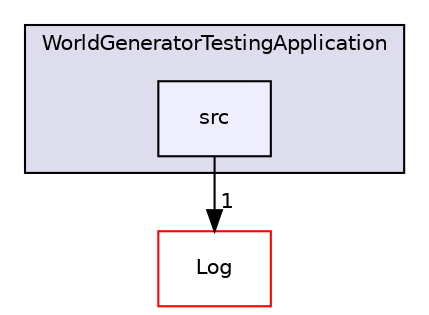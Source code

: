 digraph "C:/Users/Marco/Workspace/GitHub/ORBS/Project-O.R.B.S/prj/WorldGeneratorTestingApplication/src" {
  compound=true
  node [ fontsize="10", fontname="Helvetica"];
  edge [ labelfontsize="10", labelfontname="Helvetica"];
  subgraph clusterdir_4d2a905a0e811bf39b586eee1fddc148 {
    graph [ bgcolor="#ddddee", pencolor="black", label="WorldGeneratorTestingApplication" fontname="Helvetica", fontsize="10", URL="dir_4d2a905a0e811bf39b586eee1fddc148.html"]
  dir_0ad38d113460999c95acb91849892212 [shape=box, label="src", style="filled", fillcolor="#eeeeff", pencolor="black", URL="dir_0ad38d113460999c95acb91849892212.html"];
  }
  dir_da74a047192740920ae74e150cd1d7b0 [shape=box label="Log" fillcolor="white" style="filled" color="red" URL="dir_da74a047192740920ae74e150cd1d7b0.html"];
  dir_0ad38d113460999c95acb91849892212->dir_da74a047192740920ae74e150cd1d7b0 [headlabel="1", labeldistance=1.5 headhref="dir_000015_000001.html"];
}
